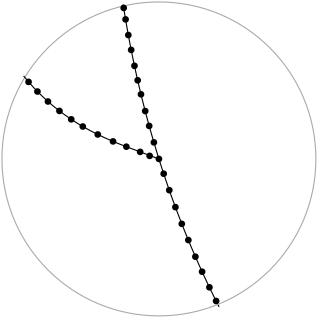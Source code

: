 <?xml version="1.0"?>
<!DOCTYPE ipe SYSTEM "ipe.dtd">
<ipe version="70005" creator="Ipe 7.0.14">
<info created="D:20140513104458" modified="D:20140624135317"/>
<ipestyle name="basic">
<symbol name="arrow/arc(spx)">
<path stroke="sym-stroke" fill="sym-stroke" pen="sym-pen">
0 0 m
-1 0.333 l
-1 -0.333 l
h
</path>
</symbol>
<symbol name="arrow/farc(spx)">
<path stroke="sym-stroke" fill="white" pen="sym-pen">
0 0 m
-1 0.333 l
-1 -0.333 l
h
</path>
</symbol>
<symbol name="mark/circle(sx)" transformations="translations">
<path fill="sym-stroke">
0.6 0 0 0.6 0 0 e
0.4 0 0 0.4 0 0 e
</path>
</symbol>
<symbol name="mark/disk(sx)" transformations="translations">
<path fill="sym-stroke">
0.6 0 0 0.6 0 0 e
</path>
</symbol>
<symbol name="mark/fdisk(sfx)" transformations="translations">
<group>
<path fill="sym-fill">
0.5 0 0 0.5 0 0 e
</path>
<path fill="sym-stroke" fillrule="eofill">
0.6 0 0 0.6 0 0 e
0.4 0 0 0.4 0 0 e
</path>
</group>
</symbol>
<symbol name="mark/box(sx)" transformations="translations">
<path fill="sym-stroke" fillrule="eofill">
-0.6 -0.6 m
0.6 -0.6 l
0.6 0.6 l
-0.6 0.6 l
h
-0.4 -0.4 m
0.4 -0.4 l
0.4 0.4 l
-0.4 0.4 l
h
</path>
</symbol>
<symbol name="mark/square(sx)" transformations="translations">
<path fill="sym-stroke">
-0.6 -0.6 m
0.6 -0.6 l
0.6 0.6 l
-0.6 0.6 l
h
</path>
</symbol>
<symbol name="mark/fsquare(sfx)" transformations="translations">
<group>
<path fill="sym-fill">
-0.5 -0.5 m
0.5 -0.5 l
0.5 0.5 l
-0.5 0.5 l
h
</path>
<path fill="sym-stroke" fillrule="eofill">
-0.6 -0.6 m
0.6 -0.6 l
0.6 0.6 l
-0.6 0.6 l
h
-0.4 -0.4 m
0.4 -0.4 l
0.4 0.4 l
-0.4 0.4 l
h
</path>
</group>
</symbol>
<symbol name="mark/cross(sx)" transformations="translations">
<group>
<path fill="sym-stroke">
-0.43 -0.57 m
0.57 0.43 l
0.43 0.57 l
-0.57 -0.43 l
h
</path>
<path fill="sym-stroke">
-0.43 0.57 m
0.57 -0.43 l
0.43 -0.57 l
-0.57 0.43 l
h
</path>
</group>
</symbol>
<symbol name="arrow/fnormal(spx)">
<path stroke="sym-stroke" fill="white" pen="sym-pen">
0 0 m
-1 0.333 l
-1 -0.333 l
h
</path>
</symbol>
<symbol name="arrow/pointed(spx)">
<path stroke="sym-stroke" fill="sym-stroke" pen="sym-pen">
0 0 m
-1 0.333 l
-0.8 0 l
-1 -0.333 l
h
</path>
</symbol>
<symbol name="arrow/fpointed(spx)">
<path stroke="sym-stroke" fill="white" pen="sym-pen">
0 0 m
-1 0.333 l
-0.8 0 l
-1 -0.333 l
h
</path>
</symbol>
<symbol name="arrow/linear(spx)">
<path stroke="sym-stroke" pen="sym-pen">
-1 0.333 m
0 0 l
-1 -0.333 l
</path>
</symbol>
<symbol name="arrow/fdouble(spx)">
<path stroke="sym-stroke" fill="white" pen="sym-pen">
0 0 m
-1 0.333 l
-1 -0.333 l
h
-1 0 m
-2 0.333 l
-2 -0.333 l
h
</path>
</symbol>
<symbol name="arrow/double(spx)">
<path stroke="sym-stroke" fill="sym-stroke" pen="sym-pen">
0 0 m
-1 0.333 l
-1 -0.333 l
h
-1 0 m
-2 0.333 l
-2 -0.333 l
h
</path>
</symbol>
<pen name="heavier" value="0.8"/>
<pen name="fat" value="1.2"/>
<pen name="ultrafat" value="2"/>
<symbolsize name="large" value="5"/>
<symbolsize name="small" value="2"/>
<symbolsize name="tiny" value="1.1"/>
<arrowsize name="large" value="10"/>
<arrowsize name="small" value="5"/>
<arrowsize name="tiny" value="3"/>
<color name="red" value="1 0 0"/>
<color name="green" value="0 1 0"/>
<color name="blue" value="0 0 1"/>
<color name="yellow" value="1 1 0"/>
<color name="orange" value="1 0.647 0"/>
<color name="gold" value="1 0.843 0"/>
<color name="purple" value="0.627 0.125 0.941"/>
<color name="gray" value="0.745"/>
<color name="brown" value="0.647 0.165 0.165"/>
<color name="navy" value="0 0 0.502"/>
<color name="pink" value="1 0.753 0.796"/>
<color name="seagreen" value="0.18 0.545 0.341"/>
<color name="turquoise" value="0.251 0.878 0.816"/>
<color name="violet" value="0.933 0.51 0.933"/>
<color name="darkblue" value="0 0 0.545"/>
<color name="darkcyan" value="0 0.545 0.545"/>
<color name="darkgray" value="0.663"/>
<color name="darkgreen" value="0 0.392 0"/>
<color name="darkmagenta" value="0.545 0 0.545"/>
<color name="darkorange" value="1 0.549 0"/>
<color name="darkred" value="0.545 0 0"/>
<color name="lightblue" value="0.678 0.847 0.902"/>
<color name="lightcyan" value="0.878 1 1"/>
<color name="lightgray" value="0.827"/>
<color name="lightgreen" value="0.565 0.933 0.565"/>
<color name="lightyellow" value="1 1 0.878"/>
<dashstyle name="dashed" value="[4] 0"/>
<dashstyle name="dotted" value="[1 3] 0"/>
<dashstyle name="dash dotted" value="[4 2 1 2] 0"/>
<dashstyle name="dash dot dotted" value="[4 2 1 2 1 2] 0"/>
<textsize name="large" value="\large"/>
<textsize name="Large" value="\Large"/>
<textsize name="LARGE" value="\LARGE"/>
<textsize name="huge" value="\huge"/>
<textsize name="Huge" value="\Huge"/>
<textsize name="small" value="\small"/>
<textsize name="footnote" value="\footnotesize"/>
<textsize name="tiny" value="\tiny"/>
<textstyle name="center" begin="\begin{center}" end="\end{center}"/>
<textstyle name="itemize" begin="\begin{itemize}" end="\end{itemize}"/>
<textstyle name="item" begin="\begin{itemize}\item{}" end="\end{itemize}"/>
<gridsize name="4 pts" value="4"/>
<gridsize name="8 pts (~3 mm)" value="8"/>
<gridsize name="16 pts (~6 mm)" value="16"/>
<gridsize name="32 pts (~12 mm)" value="32"/>
<gridsize name="10 pts (~3.5 mm)" value="10"/>
<gridsize name="20 pts (~7 mm)" value="20"/>
<gridsize name="14 pts (~5 mm)" value="14"/>
<gridsize name="28 pts (~10 mm)" value="28"/>
<gridsize name="56 pts (~20 mm)" value="56"/>
<anglesize name="90 deg" value="90"/>
<anglesize name="60 deg" value="60"/>
<anglesize name="45 deg" value="45"/>
<anglesize name="30 deg" value="30"/>
<anglesize name="22.5 deg" value="22.5"/>
<tiling name="falling" angle="-60" step="4" width="1"/>
<tiling name="rising" angle="30" step="4" width="1"/>
</ipestyle>
<page>
<layer name="alpha"/>
<view layers="alpha" active="alpha"/>
<path layer="alpha" stroke="black">
95.585 648.947 m
95.776 647.724 l
96.0849 645.797 l
96.4504 643.593 l
96.8912 641.034 l
97.4464 637.948 l
97.9494 635.268 l
98.4673 632.612 l
99.0061 629.948 l
99.6526 626.871 l
100.19 624.406 l
100.807 621.661 l
101.375 619.218 l
101.997 616.621 l
102.691 613.816 l
103.517 610.591 l
104.227 607.908 l
104.955 605.239 l
105.729 602.483 l
106.646 599.319 l
107.578 596.206 l
108.457 593.362 l
109.276 590.782 l
110.172 588.036 l
111.041 585.441 l
112.191 582.109 l
113.239 579.159 l
114.392 576.007 l
115.494 573.079 l
116.691 569.988 l
117.776 567.256 l
119.045 564.146 l
120.214 561.356 l
121.587 558.163 l
122.814 555.384 l
124 552.759 l
125.286 549.98 l
126.633 547.138 l
127.894 544.539 l
129.043 542.219 l
130.119 540.088 l
</path>
<path matrix="6 0 0 6 -1458.53 -3663.66" stroke="darkgray">
9.41825 0 0 9.41825 261.164 709.504 e
</path>
<use name="mark/disk(sx)" pos="108.457 593.362" size="2" stroke="black"/>
<use name="mark/disk(sx)" pos="106.646 599.319" size="2" stroke="black"/>
<use name="mark/disk(sx)" pos="104.955 605.239" size="2" stroke="black"/>
<use name="mark/disk(sx)" pos="103.517 610.591" size="2" stroke="black"/>
<use name="mark/disk(sx)" pos="101.997 616.621" size="2" stroke="black"/>
<use name="mark/disk(sx)" pos="100.807 621.661" size="2" stroke="black"/>
<use name="mark/disk(sx)" pos="99.6526 626.871" size="2" stroke="black"/>
<use name="mark/disk(sx)" pos="98.4673 632.612" size="2" stroke="black"/>
<use name="mark/disk(sx)" pos="97.4464 637.948" size="2" stroke="black"/>
<use name="mark/disk(sx)" pos="96.4504 643.593" size="2" stroke="black"/>
<use name="mark/disk(sx)" pos="95.776 647.724" size="2" stroke="black"/>
<use name="mark/disk(sx)" pos="110.172 588.036" size="2" stroke="black"/>
<use name="mark/disk(sx)" pos="112.191 582.109" size="2" stroke="black"/>
<use name="mark/disk(sx)" pos="114.392 576.007" size="2" stroke="black"/>
<use name="mark/disk(sx)" pos="116.691 569.988" size="2" stroke="black"/>
<use name="mark/disk(sx)" pos="119.045 564.146" size="2" stroke="black"/>
<use name="mark/disk(sx)" pos="121.587 558.163" size="2" stroke="black"/>
<use name="mark/disk(sx)" pos="124 552.759" size="2" stroke="black"/>
<use name="mark/disk(sx)" pos="126.633 547.138" size="2" stroke="black"/>
<use name="mark/disk(sx)" pos="129.043 542.219" size="2" stroke="black"/>
<use matrix="1 0 0 1 -1.28999 0.329708" name="mark/disk(sx)" pos="106.41 594.13" size="2" stroke="black"/>
<use name="mark/disk(sx)" pos="101.701 595.897" size="2" stroke="black"/>
<use name="mark/disk(sx)" pos="96.734 597.764" size="2" stroke="black"/>
<use name="mark/disk(sx)" pos="91.9368 599.668" size="2" stroke="black"/>
<use name="mark/disk(sx)" pos="86.4384 602.159" size="2" stroke="black"/>
<use name="mark/disk(sx)" pos="81.0502 605.034" size="2" stroke="black"/>
<use name="mark/disk(sx)" pos="76.8929 607.613" size="2" stroke="black"/>
<use name="mark/disk(sx)" pos="72.6471 610.637" size="2" stroke="black"/>
<use name="mark/disk(sx)" pos="68.5099 614.038" size="2" stroke="black"/>
<use name="mark/disk(sx)" pos="64.7249 617.626" size="2" stroke="black"/>
<use name="mark/disk(sx)" pos="61.5293 621.089" size="2" stroke="black"/>
<path stroke="black">
108.457 593.362 m
106.41 594.13 l
104.009 595.031 l
101.701 595.897 l
99.3472 596.781 l
96.734 597.764 l
94.35 598.686 l
91.9368 599.668 l
89.3139 600.807 l
86.4384 602.159 l
83.8375 603.487 l
81.0502 605.034 l
78.8915 606.33 l
76.8929 607.613 l
74.6642 609.147 l
72.6471 610.637 l
70.1959 612.592 l
68.5099 614.038 l
66.4694 615.91 l
64.7249 617.626 l
63.4199 618.987 l
61.5293 621.089 l
59.7418 623.233 l
</path>
</page>
</ipe>

